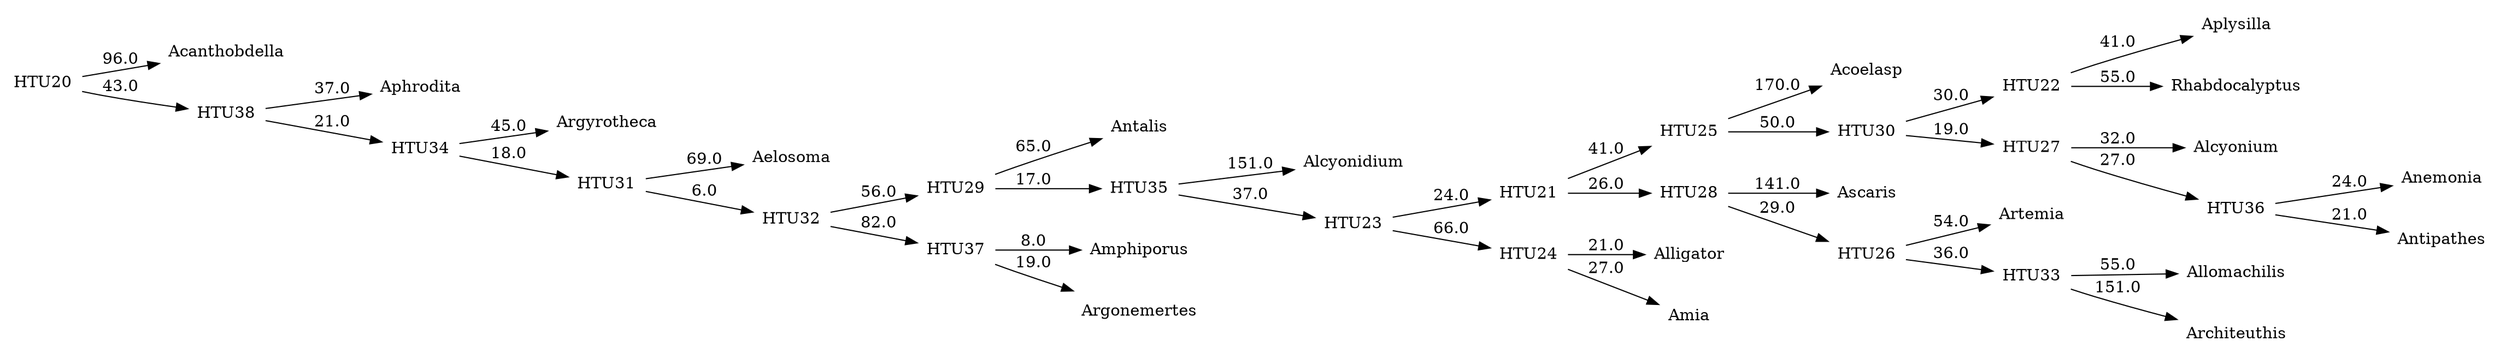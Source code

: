 digraph G {
	rankdir = LR;	edge [colorscheme=spectral11];	node [shape = none];

    0 [label=Acanthobdella];
    1 [label=Acoelasp];
    2 [label=Aelosoma];
    3 [label=Alcyonidium];
    4 [label=Alcyonium];
    5 [label=Alligator];
    6 [label=Allomachilis];
    7 [label=Amia];
    8 [label=Amphiporus];
    9 [label=Anemonia];
    10 [label=Antalis];
    11 [label=Antipathes];
    12 [label=Aphrodita];
    13 [label=Aplysilla];
    14 [label=Architeuthis];
    15 [label=Argonemertes];
    16 [label=Argyrotheca];
    17 [label=Artemia];
    18 [label=Ascaris];
    19 [label=Rhabdocalyptus];
    20 [label=HTU20];
    21 [label=HTU21];
    22 [label=HTU22];
    23 [label=HTU23];
    24 [label=HTU24];
    25 [label=HTU25];
    26 [label=HTU26];
    27 [label=HTU27];
    28 [label=HTU28];
    29 [label=HTU29];
    30 [label=HTU30];
    31 [label=HTU31];
    32 [label=HTU32];
    33 [label=HTU33];
    34 [label=HTU34];
    35 [label=HTU35];
    36 [label=HTU36];
    37 [label=HTU37];
    38 [label=HTU38];
    20 -> 0 [label=96.0];
    20 -> 38 [label=43.0];
    21 -> 25 [label=41.0];
    21 -> 28 [label=26.0];
    22 -> 13 [label=41.0];
    22 -> 19 [label=55.0];
    23 -> 21 [label=24.0];
    23 -> 24 [label=66.0];
    24 -> 5 [label=21.0];
    24 -> 7 [label=27.0];
    25 -> 1 [label=170.0];
    25 -> 30 [label=50.0];
    26 -> 17 [label=54.0];
    26 -> 33 [label=36.0];
    27 -> 4 [label=32.0];
    27 -> 36 [label=27.0];
    28 -> 18 [label=141.0];
    28 -> 26 [label=29.0];
    29 -> 10 [label=65.0];
    29 -> 35 [label=17.0];
    30 -> 22 [label=30.0];
    30 -> 27 [label=19.0];
    31 -> 2 [label=69.0];
    31 -> 32 [label=6.0];
    32 -> 29 [label=56.0];
    32 -> 37 [label=82.0];
    33 -> 6 [label=55.0];
    33 -> 14 [label=151.0];
    34 -> 16 [label=45.0];
    34 -> 31 [label=18.0];
    35 -> 3 [label=151.0];
    35 -> 23 [label=37.0];
    36 -> 9 [label=24.0];
    36 -> 11 [label=21.0];
    37 -> 8 [label=8.0];
    37 -> 15 [label=19.0];
    38 -> 12 [label=37.0];
    38 -> 34 [label=21.0];
}
//3743.0
